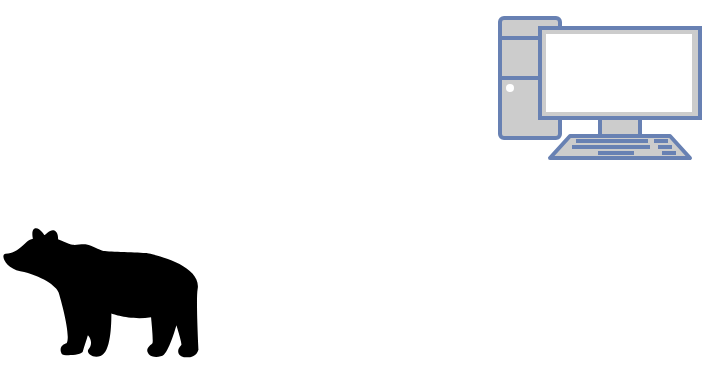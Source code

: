 <mxfile version="14.6.10" type="device"><diagram id="JQPPHioIEMxg9n47WlYI" name="Page-1"><mxGraphModel dx="981" dy="546" grid="1" gridSize="10" guides="1" tooltips="1" connect="1" arrows="1" fold="1" page="1" pageScale="1" pageWidth="1169" pageHeight="827" math="0" shadow="0"><root><mxCell id="0"/><mxCell id="1" parent="0"/><mxCell id="haKvTwoSv9k2BSvs14YJ-6" value="" style="shape=image;html=1;verticalAlign=top;verticalLabelPosition=bottom;labelBackgroundColor=#ffffff;imageAspect=0;aspect=fixed;image=https://cdn4.iconfinder.com/data/icons/REALVISTA/food/png/128/honey.png" vertex="1" parent="1"><mxGeometry x="313" y="319" width="88" height="88" as="geometry"/></mxCell><mxCell id="haKvTwoSv9k2BSvs14YJ-7" value="" style="shape=mxgraph.signs.animals.bear_2;html=1;pointerEvents=1;fillColor=#000000;strokeColor=none;verticalLabelPosition=bottom;verticalAlign=top;align=center;" vertex="1" parent="1"><mxGeometry x="300" y="432.5" width="101" height="66" as="geometry"/></mxCell><mxCell id="haKvTwoSv9k2BSvs14YJ-10" value="" style="fontColor=#0066CC;verticalAlign=top;verticalLabelPosition=bottom;labelPosition=center;align=center;html=1;outlineConnect=0;fillColor=#CCCCCC;strokeColor=#6881B3;gradientColor=none;gradientDirection=north;strokeWidth=2;shape=mxgraph.networks.pc;" vertex="1" parent="1"><mxGeometry x="550" y="328" width="100" height="70" as="geometry"/></mxCell><mxCell id="haKvTwoSv9k2BSvs14YJ-14" value="" style="shape=image;html=1;verticalAlign=top;verticalLabelPosition=bottom;labelBackgroundColor=#ffffff;imageAspect=0;aspect=fixed;image=https://cdn2.iconfinder.com/data/icons/woothemes/PNG/intruder.png" vertex="1" parent="1"><mxGeometry x="554.5" y="420" width="91" height="91" as="geometry"/></mxCell><mxCell id="haKvTwoSv9k2BSvs14YJ-16" value="" style="shape=image;html=1;verticalAlign=top;verticalLabelPosition=bottom;labelBackgroundColor=#ffffff;imageAspect=0;aspect=fixed;image=https://cdn2.iconfinder.com/data/icons/calculator-toolbox/64/equal-128.png" vertex="1" parent="1"><mxGeometry x="460" y="334" width="58" height="58" as="geometry"/></mxCell><mxCell id="haKvTwoSv9k2BSvs14YJ-17" value="" style="shape=image;html=1;verticalAlign=top;verticalLabelPosition=bottom;labelBackgroundColor=#ffffff;imageAspect=0;aspect=fixed;image=https://cdn2.iconfinder.com/data/icons/calculator-toolbox/64/equal-128.png" vertex="1" parent="1"><mxGeometry x="460" y="436.5" width="58" height="58" as="geometry"/></mxCell><mxCell id="haKvTwoSv9k2BSvs14YJ-29" value="" style="shape=image;html=1;verticalAlign=top;verticalLabelPosition=bottom;labelBackgroundColor=#ffffff;imageAspect=0;aspect=fixed;image=https://cdn4.iconfinder.com/data/icons/24x24-free-application-icons/24/Bomb.png" vertex="1" parent="1"><mxGeometry x="624.5" y="455" width="21" height="21" as="geometry"/></mxCell></root></mxGraphModel></diagram></mxfile>